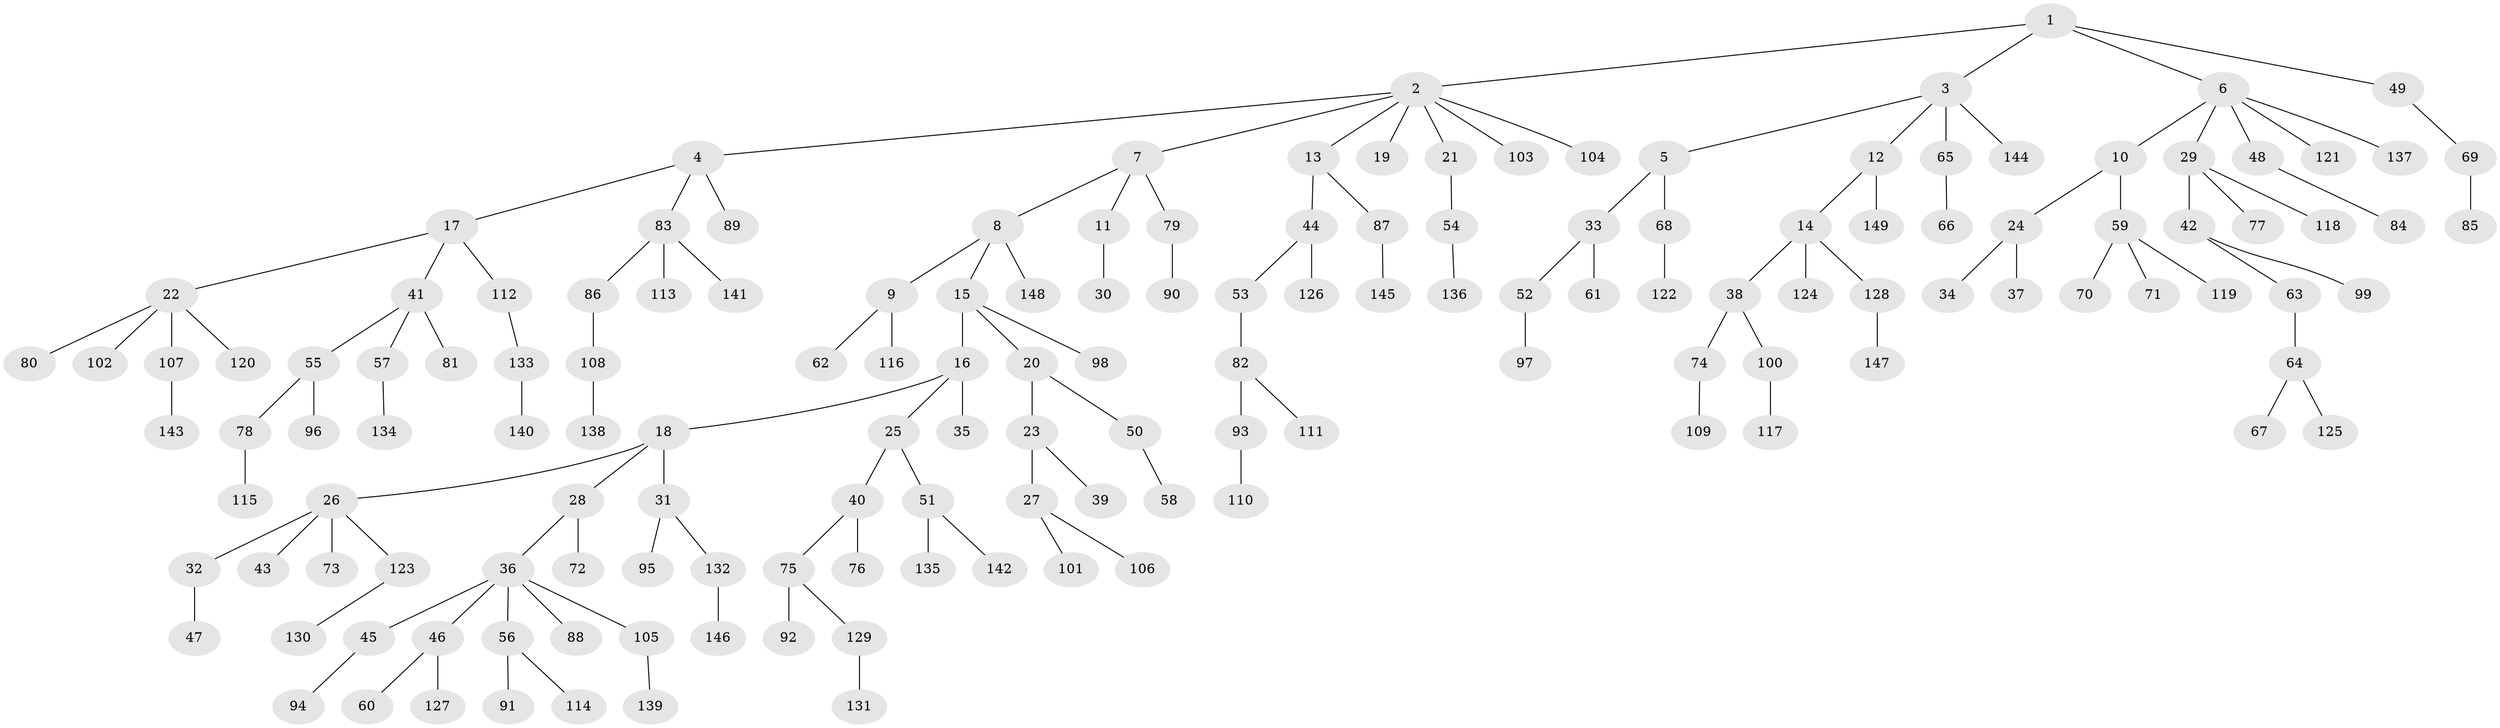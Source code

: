 // Generated by graph-tools (version 1.1) at 2025/26/03/09/25 03:26:31]
// undirected, 149 vertices, 148 edges
graph export_dot {
graph [start="1"]
  node [color=gray90,style=filled];
  1;
  2;
  3;
  4;
  5;
  6;
  7;
  8;
  9;
  10;
  11;
  12;
  13;
  14;
  15;
  16;
  17;
  18;
  19;
  20;
  21;
  22;
  23;
  24;
  25;
  26;
  27;
  28;
  29;
  30;
  31;
  32;
  33;
  34;
  35;
  36;
  37;
  38;
  39;
  40;
  41;
  42;
  43;
  44;
  45;
  46;
  47;
  48;
  49;
  50;
  51;
  52;
  53;
  54;
  55;
  56;
  57;
  58;
  59;
  60;
  61;
  62;
  63;
  64;
  65;
  66;
  67;
  68;
  69;
  70;
  71;
  72;
  73;
  74;
  75;
  76;
  77;
  78;
  79;
  80;
  81;
  82;
  83;
  84;
  85;
  86;
  87;
  88;
  89;
  90;
  91;
  92;
  93;
  94;
  95;
  96;
  97;
  98;
  99;
  100;
  101;
  102;
  103;
  104;
  105;
  106;
  107;
  108;
  109;
  110;
  111;
  112;
  113;
  114;
  115;
  116;
  117;
  118;
  119;
  120;
  121;
  122;
  123;
  124;
  125;
  126;
  127;
  128;
  129;
  130;
  131;
  132;
  133;
  134;
  135;
  136;
  137;
  138;
  139;
  140;
  141;
  142;
  143;
  144;
  145;
  146;
  147;
  148;
  149;
  1 -- 2;
  1 -- 3;
  1 -- 6;
  1 -- 49;
  2 -- 4;
  2 -- 7;
  2 -- 13;
  2 -- 19;
  2 -- 21;
  2 -- 103;
  2 -- 104;
  3 -- 5;
  3 -- 12;
  3 -- 65;
  3 -- 144;
  4 -- 17;
  4 -- 83;
  4 -- 89;
  5 -- 33;
  5 -- 68;
  6 -- 10;
  6 -- 29;
  6 -- 48;
  6 -- 121;
  6 -- 137;
  7 -- 8;
  7 -- 11;
  7 -- 79;
  8 -- 9;
  8 -- 15;
  8 -- 148;
  9 -- 62;
  9 -- 116;
  10 -- 24;
  10 -- 59;
  11 -- 30;
  12 -- 14;
  12 -- 149;
  13 -- 44;
  13 -- 87;
  14 -- 38;
  14 -- 124;
  14 -- 128;
  15 -- 16;
  15 -- 20;
  15 -- 98;
  16 -- 18;
  16 -- 25;
  16 -- 35;
  17 -- 22;
  17 -- 41;
  17 -- 112;
  18 -- 26;
  18 -- 28;
  18 -- 31;
  20 -- 23;
  20 -- 50;
  21 -- 54;
  22 -- 80;
  22 -- 102;
  22 -- 107;
  22 -- 120;
  23 -- 27;
  23 -- 39;
  24 -- 34;
  24 -- 37;
  25 -- 40;
  25 -- 51;
  26 -- 32;
  26 -- 43;
  26 -- 73;
  26 -- 123;
  27 -- 101;
  27 -- 106;
  28 -- 36;
  28 -- 72;
  29 -- 42;
  29 -- 77;
  29 -- 118;
  31 -- 95;
  31 -- 132;
  32 -- 47;
  33 -- 52;
  33 -- 61;
  36 -- 45;
  36 -- 46;
  36 -- 56;
  36 -- 88;
  36 -- 105;
  38 -- 74;
  38 -- 100;
  40 -- 75;
  40 -- 76;
  41 -- 55;
  41 -- 57;
  41 -- 81;
  42 -- 63;
  42 -- 99;
  44 -- 53;
  44 -- 126;
  45 -- 94;
  46 -- 60;
  46 -- 127;
  48 -- 84;
  49 -- 69;
  50 -- 58;
  51 -- 135;
  51 -- 142;
  52 -- 97;
  53 -- 82;
  54 -- 136;
  55 -- 78;
  55 -- 96;
  56 -- 91;
  56 -- 114;
  57 -- 134;
  59 -- 70;
  59 -- 71;
  59 -- 119;
  63 -- 64;
  64 -- 67;
  64 -- 125;
  65 -- 66;
  68 -- 122;
  69 -- 85;
  74 -- 109;
  75 -- 92;
  75 -- 129;
  78 -- 115;
  79 -- 90;
  82 -- 93;
  82 -- 111;
  83 -- 86;
  83 -- 113;
  83 -- 141;
  86 -- 108;
  87 -- 145;
  93 -- 110;
  100 -- 117;
  105 -- 139;
  107 -- 143;
  108 -- 138;
  112 -- 133;
  123 -- 130;
  128 -- 147;
  129 -- 131;
  132 -- 146;
  133 -- 140;
}
